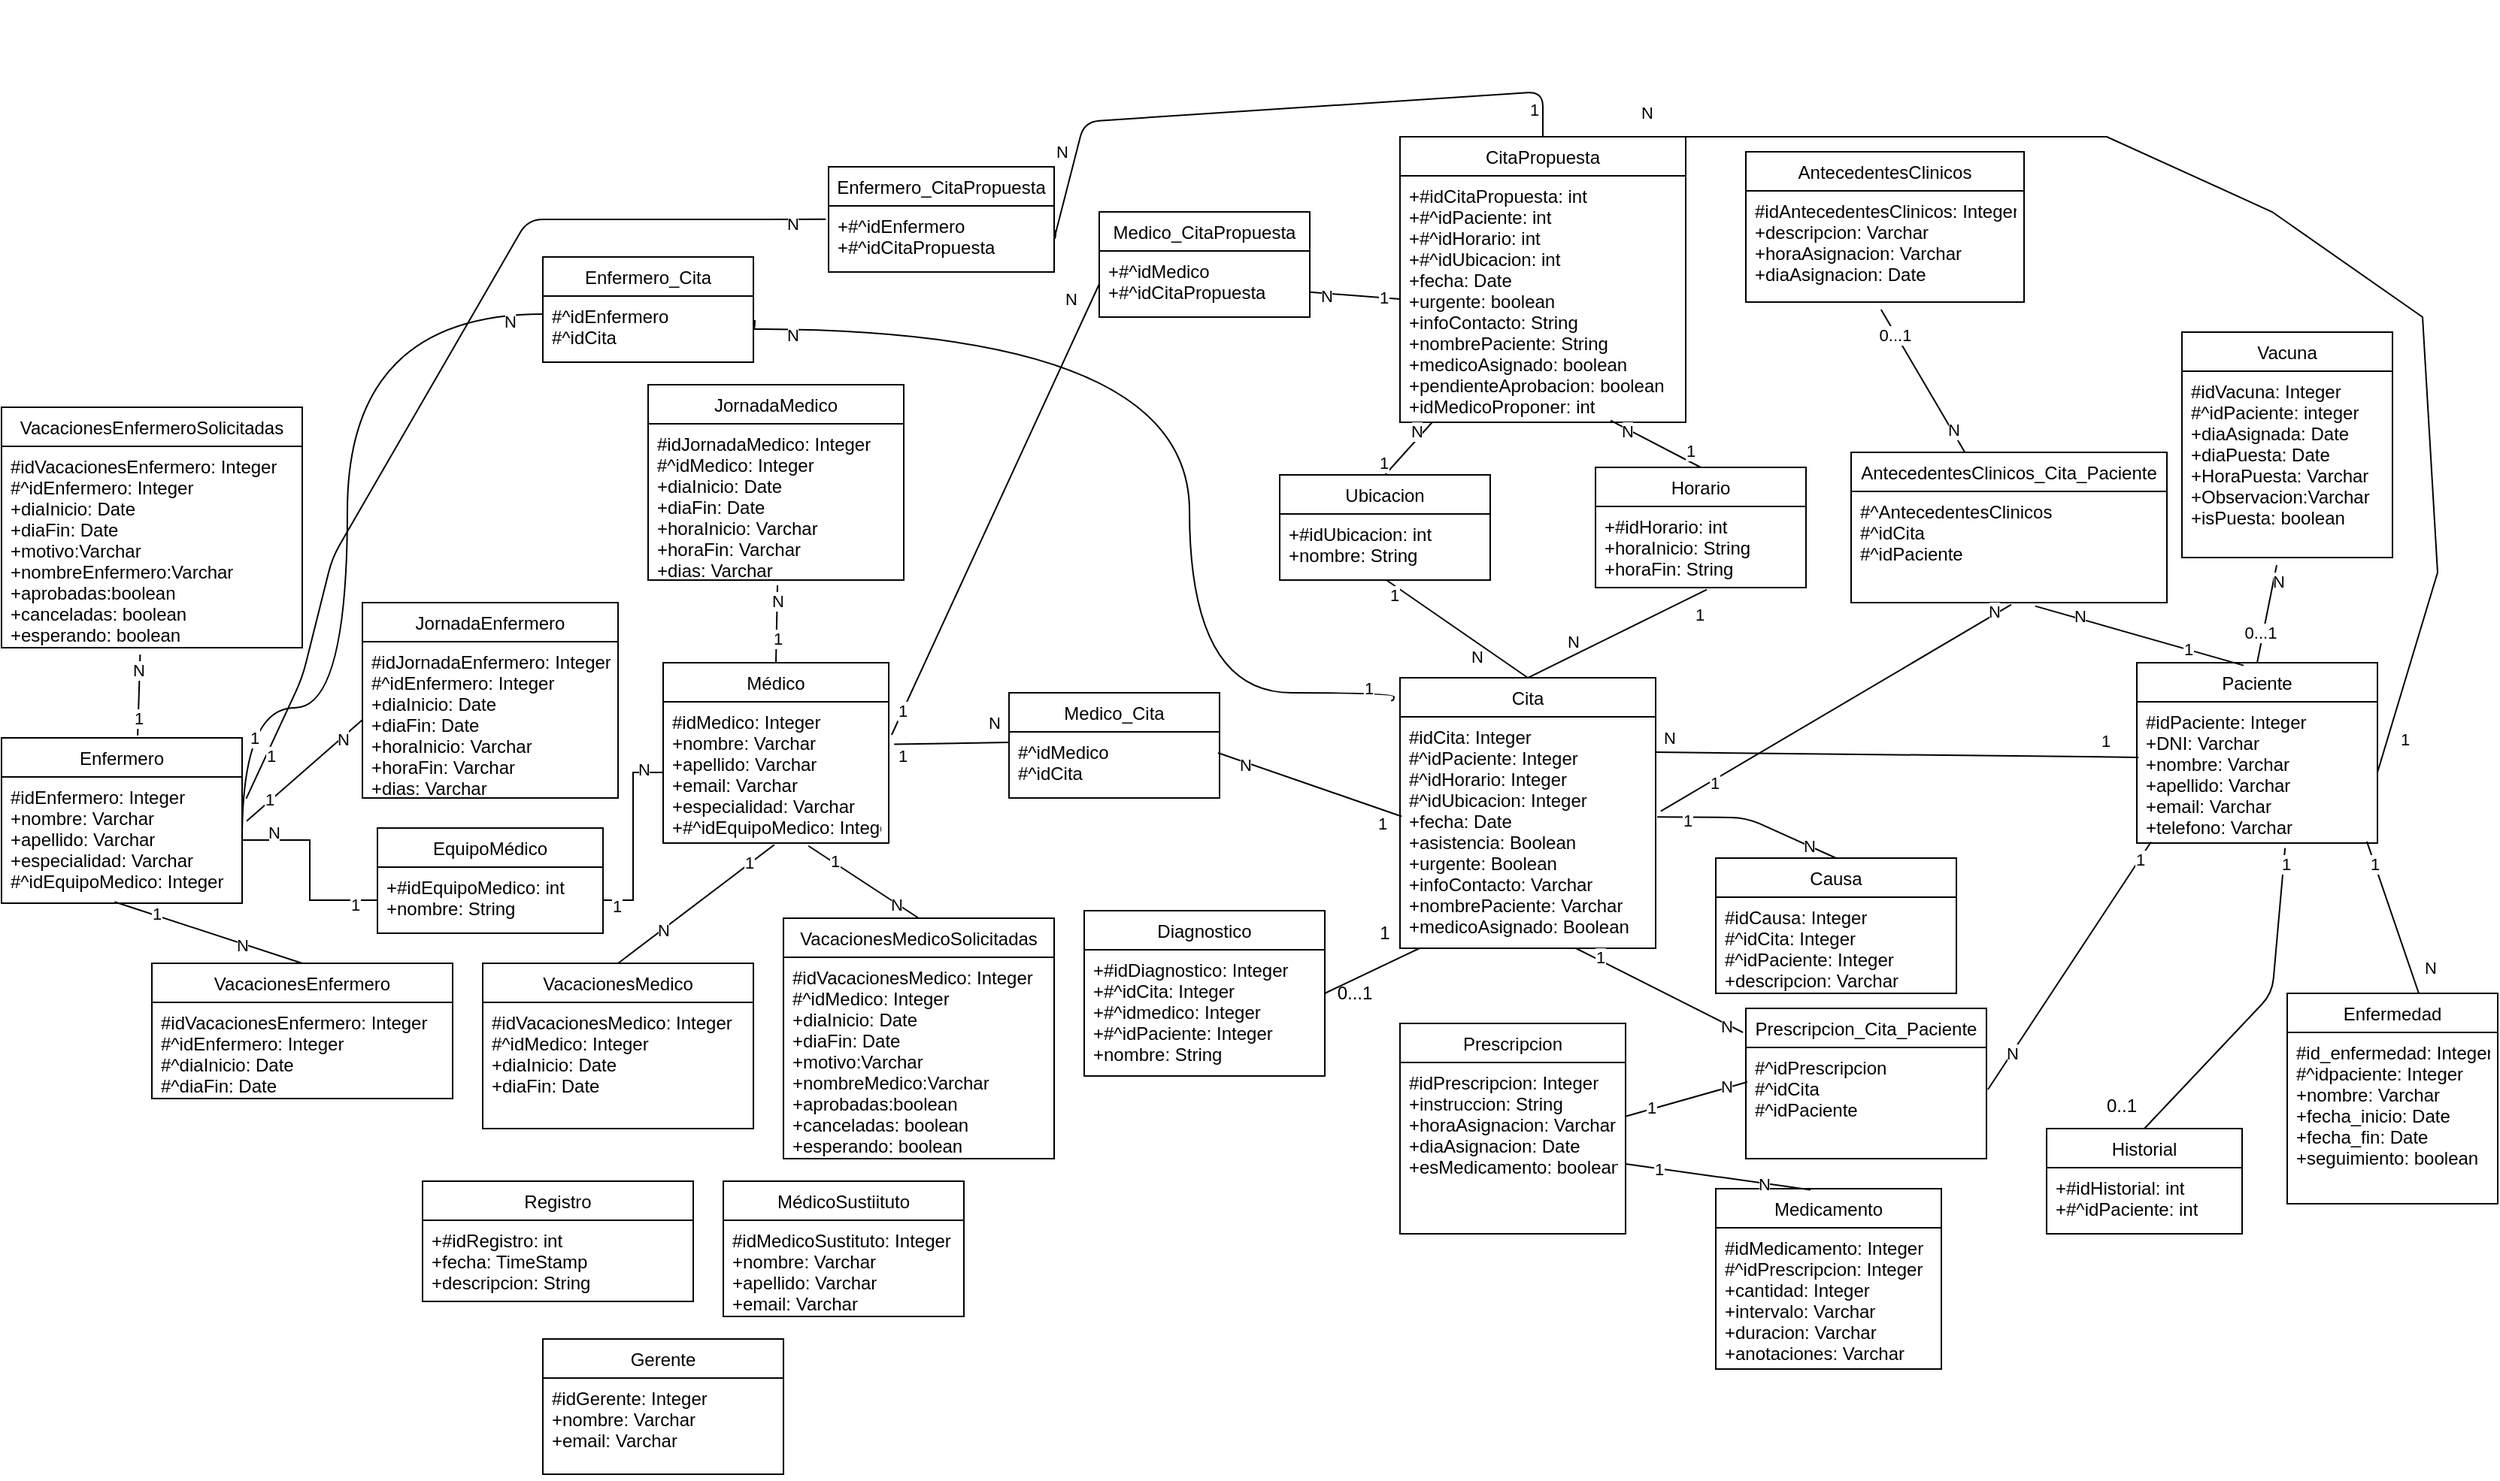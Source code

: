 <mxfile version="14.0.1" type="device"><diagram id="C5RBs43oDa-KdzZeNtuy" name="Page-1"><mxGraphModel dx="3282" dy="2415" grid="1" gridSize="10" guides="1" tooltips="1" connect="1" arrows="1" fold="1" page="1" pageScale="1" pageWidth="827" pageHeight="1169" math="0" shadow="0"><root><mxCell id="WIyWlLk6GJQsqaUBKTNV-0"/><mxCell id="WIyWlLk6GJQsqaUBKTNV-1" parent="WIyWlLk6GJQsqaUBKTNV-0"/><mxCell id="3wOsAH_iq0aw0lzvKRQ2-39" value="" style="endArrow=none;html=1;entryX=0.007;entryY=0.393;entryDx=0;entryDy=0;entryPerimeter=0;" parent="WIyWlLk6GJQsqaUBKTNV-1" target="3wOsAH_iq0aw0lzvKRQ2-5" edge="1"><mxGeometry width="50" height="50" relative="1" as="geometry"><mxPoint x="460" y="219.5" as="sourcePoint"/><mxPoint x="530" y="219.5" as="targetPoint"/></mxGeometry></mxCell><mxCell id="3wOsAH_iq0aw0lzvKRQ2-40" value="" style="endArrow=none;html=1;entryX=0.5;entryY=0;entryDx=0;entryDy=0;exitX=0.616;exitY=1.035;exitDx=0;exitDy=0;exitPerimeter=0;" parent="WIyWlLk6GJQsqaUBKTNV-1" source="3wOsAH_iq0aw0lzvKRQ2-5" target="3wOsAH_iq0aw0lzvKRQ2-25" edge="1"><mxGeometry width="50" height="50" relative="1" as="geometry"><mxPoint x="1030" y="210" as="sourcePoint"/><mxPoint x="750" y="100" as="targetPoint"/><Array as="points"><mxPoint x="870" y="380"/></Array></mxGeometry></mxCell><mxCell id="-MFbnzok_9yZJixw8-ue-10" value="1" style="edgeLabel;html=1;align=center;verticalAlign=middle;resizable=0;points=[];" vertex="1" connectable="0" parent="3wOsAH_iq0aw0lzvKRQ2-40"><mxGeometry x="-0.911" y="1" relative="1" as="geometry"><mxPoint as="offset"/></mxGeometry></mxCell><mxCell id="aL2Meq8TaFpPGnKe9jHd-9" value="" style="endArrow=none;html=1;exitX=0.5;exitY=0;exitDx=0;exitDy=0;entryX=0.47;entryY=0.99;entryDx=0;entryDy=0;entryPerimeter=0;" parent="WIyWlLk6GJQsqaUBKTNV-1" source="aL2Meq8TaFpPGnKe9jHd-6" target="3wOsAH_iq0aw0lzvKRQ2-45" edge="1"><mxGeometry width="50" height="50" relative="1" as="geometry"><mxPoint x="-690" y="350" as="sourcePoint"/><mxPoint x="-690" y="310" as="targetPoint"/></mxGeometry></mxCell><mxCell id="SNfoI0_PZydXVmOuj-C9-17" value="N" style="edgeLabel;html=1;align=center;verticalAlign=middle;resizable=0;points=[];" parent="aL2Meq8TaFpPGnKe9jHd-9" vertex="1" connectable="0"><mxGeometry x="-0.412" y="2" relative="1" as="geometry"><mxPoint x="-2.87" y="-2" as="offset"/></mxGeometry></mxCell><mxCell id="-MFbnzok_9yZJixw8-ue-16" value="1" style="edgeLabel;html=1;align=center;verticalAlign=middle;resizable=0;points=[];" vertex="1" connectable="0" parent="aL2Meq8TaFpPGnKe9jHd-9"><mxGeometry x="0.567" y="-1" relative="1" as="geometry"><mxPoint as="offset"/></mxGeometry></mxCell><mxCell id="aL2Meq8TaFpPGnKe9jHd-10" value="" style="endArrow=none;html=1;exitX=0.5;exitY=0;exitDx=0;exitDy=0;entryX=0.493;entryY=1.012;entryDx=0;entryDy=0;entryPerimeter=0;" parent="WIyWlLk6GJQsqaUBKTNV-1" source="aL2Meq8TaFpPGnKe9jHd-0" target="3wOsAH_iq0aw0lzvKRQ2-1" edge="1"><mxGeometry width="50" height="50" relative="1" as="geometry"><mxPoint x="-270.5" y="350" as="sourcePoint"/><mxPoint x="-270" y="320" as="targetPoint"/></mxGeometry></mxCell><mxCell id="SNfoI0_PZydXVmOuj-C9-18" value="N" style="edgeLabel;html=1;align=center;verticalAlign=middle;resizable=0;points=[];" parent="aL2Meq8TaFpPGnKe9jHd-10" vertex="1" connectable="0"><mxGeometry x="-0.429" relative="1" as="geometry"><mxPoint as="offset"/></mxGeometry></mxCell><mxCell id="-MFbnzok_9yZJixw8-ue-17" value="1" style="edgeLabel;html=1;align=center;verticalAlign=middle;resizable=0;points=[];" vertex="1" connectable="0" parent="aL2Meq8TaFpPGnKe9jHd-10"><mxGeometry x="0.687" y="1" relative="1" as="geometry"><mxPoint as="offset"/></mxGeometry></mxCell><mxCell id="aL2Meq8TaFpPGnKe9jHd-11" value="" style="endArrow=none;html=1;exitX=0.5;exitY=0;exitDx=0;exitDy=0;entryX=0.506;entryY=1.032;entryDx=0;entryDy=0;entryPerimeter=0;" parent="WIyWlLk6GJQsqaUBKTNV-1" source="3wOsAH_iq0aw0lzvKRQ2-0" target="3wOsAH_iq0aw0lzvKRQ2-17" edge="1"><mxGeometry width="50" height="50" relative="1" as="geometry"><mxPoint x="-270.5" y="190" as="sourcePoint"/><mxPoint x="-268" y="160" as="targetPoint"/></mxGeometry></mxCell><mxCell id="SNfoI0_PZydXVmOuj-C9-19" value="N" style="edgeLabel;html=1;align=center;verticalAlign=middle;resizable=0;points=[];" parent="aL2Meq8TaFpPGnKe9jHd-11" vertex="1" connectable="0"><mxGeometry x="0.58" relative="1" as="geometry"><mxPoint as="offset"/></mxGeometry></mxCell><mxCell id="-MFbnzok_9yZJixw8-ue-19" value="1" style="edgeLabel;html=1;align=center;verticalAlign=middle;resizable=0;points=[];" vertex="1" connectable="0" parent="aL2Meq8TaFpPGnKe9jHd-11"><mxGeometry x="-0.356" relative="1" as="geometry"><mxPoint as="offset"/></mxGeometry></mxCell><mxCell id="aL2Meq8TaFpPGnKe9jHd-16" value="" style="endArrow=none;html=1;exitX=1;exitY=0.5;exitDx=0;exitDy=0;entryX=0.076;entryY=1.004;entryDx=0;entryDy=0;entryPerimeter=0;" parent="WIyWlLk6GJQsqaUBKTNV-1" source="aL2Meq8TaFpPGnKe9jHd-12" target="3wOsAH_iq0aw0lzvKRQ2-9" edge="1"><mxGeometry width="50" height="50" relative="1" as="geometry"><mxPoint x="330" y="370" as="sourcePoint"/><mxPoint x="380" y="320" as="targetPoint"/><Array as="points"><mxPoint x="303" y="350"/></Array></mxGeometry></mxCell><mxCell id="WtfZvFmU4eDFz0hqFm3u-0" value="" style="endArrow=none;html=1;entryX=0;entryY=0.5;entryDx=0;entryDy=0;exitX=1.019;exitY=0.35;exitDx=0;exitDy=0;exitPerimeter=0;" parent="WIyWlLk6GJQsqaUBKTNV-1" source="3wOsAH_iq0aw0lzvKRQ2-45" target="aL2Meq8TaFpPGnKe9jHd-5" edge="1"><mxGeometry width="50" height="50" relative="1" as="geometry"><mxPoint x="-690" y="205" as="sourcePoint"/><mxPoint x="-688" y="120" as="targetPoint"/></mxGeometry></mxCell><mxCell id="SNfoI0_PZydXVmOuj-C9-15" value="N" style="edgeLabel;html=1;align=center;verticalAlign=middle;resizable=0;points=[];" parent="WtfZvFmU4eDFz0hqFm3u-0" vertex="1" connectable="0"><mxGeometry x="0.868" relative="1" as="geometry"><mxPoint x="-7.96" y="8.58" as="offset"/></mxGeometry></mxCell><mxCell id="-MFbnzok_9yZJixw8-ue-20" value="1" style="edgeLabel;html=1;align=center;verticalAlign=middle;resizable=0;points=[];" vertex="1" connectable="0" parent="WtfZvFmU4eDFz0hqFm3u-0"><mxGeometry x="-0.588" y="1" relative="1" as="geometry"><mxPoint as="offset"/></mxGeometry></mxCell><mxCell id="3wOsAH_iq0aw0lzvKRQ2-0" value="Médico" style="swimlane;fontStyle=0;childLayout=stackLayout;horizontal=1;startSize=26;fillColor=none;horizontalStack=0;resizeParent=1;resizeParentMax=0;resizeLast=0;collapsible=1;marginBottom=0;" parent="WIyWlLk6GJQsqaUBKTNV-1" vertex="1"><mxGeometry x="-200" y="160" width="150" height="120" as="geometry"/></mxCell><mxCell id="3wOsAH_iq0aw0lzvKRQ2-1" value="#idMedico: Integer&#10;+nombre: Varchar&#10;+apellido: Varchar&#10;+email: Varchar&#10;+especialidad: Varchar&#10;+#^idEquipoMedico: Integer&#10;" style="text;strokeColor=none;fillColor=none;align=left;verticalAlign=top;spacingLeft=4;spacingRight=4;overflow=hidden;rotatable=0;points=[[0,0.5],[1,0.5]];portConstraint=eastwest;" parent="3wOsAH_iq0aw0lzvKRQ2-0" vertex="1"><mxGeometry y="26" width="150" height="94" as="geometry"/></mxCell><mxCell id="3wOsAH_iq0aw0lzvKRQ2-16" value="JornadaMedico" style="swimlane;fontStyle=0;childLayout=stackLayout;horizontal=1;startSize=26;fillColor=none;horizontalStack=0;resizeParent=1;resizeParentMax=0;resizeLast=0;collapsible=1;marginBottom=0;" parent="WIyWlLk6GJQsqaUBKTNV-1" vertex="1"><mxGeometry x="-210" y="-25" width="170" height="130" as="geometry"/></mxCell><mxCell id="3wOsAH_iq0aw0lzvKRQ2-17" value="#idJornadaMedico: Integer&#10;#^idMedico: Integer&#10;+diaInicio: Date&#10;+diaFin: Date&#10;+horaInicio: Varchar&#10;+horaFin: Varchar&#10;+dias: Varchar" style="text;strokeColor=none;fillColor=none;align=left;verticalAlign=top;spacingLeft=4;spacingRight=4;overflow=hidden;rotatable=0;points=[[0,0.5],[1,0.5]];portConstraint=eastwest;" parent="3wOsAH_iq0aw0lzvKRQ2-16" vertex="1"><mxGeometry y="26" width="170" height="104" as="geometry"/></mxCell><mxCell id="aL2Meq8TaFpPGnKe9jHd-0" value="VacacionesMedico" style="swimlane;fontStyle=0;childLayout=stackLayout;horizontal=1;startSize=26;fillColor=none;horizontalStack=0;resizeParent=1;resizeParentMax=0;resizeLast=0;collapsible=1;marginBottom=0;" parent="WIyWlLk6GJQsqaUBKTNV-1" vertex="1"><mxGeometry x="-320" y="360" width="180" height="110" as="geometry"/></mxCell><mxCell id="aL2Meq8TaFpPGnKe9jHd-1" value="#idVacacionesMedico: Integer&#10;#^idMedico: Integer&#10;+diaInicio: Date&#10;+diaFin: Date" style="text;strokeColor=none;fillColor=none;align=left;verticalAlign=top;spacingLeft=4;spacingRight=4;overflow=hidden;rotatable=0;points=[[0,0.5],[1,0.5]];portConstraint=eastwest;" parent="aL2Meq8TaFpPGnKe9jHd-0" vertex="1"><mxGeometry y="26" width="180" height="84" as="geometry"/></mxCell><mxCell id="3wOsAH_iq0aw0lzvKRQ2-44" value="Enfermero" style="swimlane;fontStyle=0;childLayout=stackLayout;horizontal=1;startSize=26;fillColor=none;horizontalStack=0;resizeParent=1;resizeParentMax=0;resizeLast=0;collapsible=1;marginBottom=0;" parent="WIyWlLk6GJQsqaUBKTNV-1" vertex="1"><mxGeometry x="-640" y="210" width="160" height="110" as="geometry"/></mxCell><mxCell id="3wOsAH_iq0aw0lzvKRQ2-45" value="#idEnfermero: Integer&#10;+nombre: Varchar&#10;+apellido: Varchar&#10;+especialidad: Varchar&#10;#^idEquipoMedico: Integer" style="text;strokeColor=none;fillColor=none;align=left;verticalAlign=top;spacingLeft=4;spacingRight=4;overflow=hidden;rotatable=0;points=[[0,0.5],[1,0.5]];portConstraint=eastwest;" parent="3wOsAH_iq0aw0lzvKRQ2-44" vertex="1"><mxGeometry y="26" width="160" height="84" as="geometry"/></mxCell><mxCell id="aL2Meq8TaFpPGnKe9jHd-4" value="JornadaEnfermero" style="swimlane;fontStyle=0;childLayout=stackLayout;horizontal=1;startSize=26;fillColor=none;horizontalStack=0;resizeParent=1;resizeParentMax=0;resizeLast=0;collapsible=1;marginBottom=0;" parent="WIyWlLk6GJQsqaUBKTNV-1" vertex="1"><mxGeometry x="-400" y="120" width="170" height="130" as="geometry"/></mxCell><mxCell id="aL2Meq8TaFpPGnKe9jHd-5" value="#idJornadaEnfermero: Integer&#10;#^idEnfermero: Integer&#10;+diaInicio: Date&#10;+diaFin: Date&#10;+horaInicio: Varchar&#10;+horaFin: Varchar&#10;+dias: Varchar" style="text;strokeColor=none;fillColor=none;align=left;verticalAlign=top;spacingLeft=4;spacingRight=4;overflow=hidden;rotatable=0;points=[[0,0.5],[1,0.5]];portConstraint=eastwest;" parent="aL2Meq8TaFpPGnKe9jHd-4" vertex="1"><mxGeometry y="26" width="170" height="104" as="geometry"/></mxCell><mxCell id="aL2Meq8TaFpPGnKe9jHd-6" value="VacacionesEnfermero" style="swimlane;fontStyle=0;childLayout=stackLayout;horizontal=1;startSize=26;fillColor=none;horizontalStack=0;resizeParent=1;resizeParentMax=0;resizeLast=0;collapsible=1;marginBottom=0;" parent="WIyWlLk6GJQsqaUBKTNV-1" vertex="1"><mxGeometry x="-540" y="360" width="200" height="90" as="geometry"/></mxCell><mxCell id="aL2Meq8TaFpPGnKe9jHd-7" value="#idVacacionesEnfermero: Integer&#10;#^idEnfermero: Integer&#10;#^diaInicio: Date&#10;#^diaFin: Date" style="text;strokeColor=none;fillColor=none;align=left;verticalAlign=top;spacingLeft=4;spacingRight=4;overflow=hidden;rotatable=0;points=[[0,0.5],[1,0.5]];portConstraint=eastwest;" parent="aL2Meq8TaFpPGnKe9jHd-6" vertex="1"><mxGeometry y="26" width="200" height="64" as="geometry"/></mxCell><mxCell id="brtLgZSoVgOQlLyy4Tk0-4" value="" style="endArrow=none;html=1;entryX=0;entryY=0.159;entryDx=0;entryDy=0;entryPerimeter=0;exitX=1.024;exitY=0.301;exitDx=0;exitDy=0;exitPerimeter=0;" parent="WIyWlLk6GJQsqaUBKTNV-1" source="3wOsAH_iq0aw0lzvKRQ2-1" target="brtLgZSoVgOQlLyy4Tk0-1" edge="1"><mxGeometry width="50" height="50" relative="1" as="geometry"><mxPoint x="-195" y="244.5" as="sourcePoint"/><mxPoint x="-115" y="244.5" as="targetPoint"/></mxGeometry></mxCell><mxCell id="SNfoI0_PZydXVmOuj-C9-25" value="N" style="edgeLabel;html=1;align=center;verticalAlign=middle;resizable=0;points=[];" parent="brtLgZSoVgOQlLyy4Tk0-4" vertex="1" connectable="0"><mxGeometry x="0.765" y="-2" relative="1" as="geometry"><mxPoint x="49.38" y="-297.16" as="offset"/></mxGeometry></mxCell><mxCell id="brtLgZSoVgOQlLyy4Tk0-5" value="" style="endArrow=none;html=1;entryX=0.006;entryY=0.43;entryDx=0;entryDy=0;entryPerimeter=0;exitX=0.993;exitY=0.318;exitDx=0;exitDy=0;exitPerimeter=0;" parent="WIyWlLk6GJQsqaUBKTNV-1" source="brtLgZSoVgOQlLyy4Tk0-1" target="3wOsAH_iq0aw0lzvKRQ2-9" edge="1"><mxGeometry width="50" height="50" relative="1" as="geometry"><mxPoint x="110" y="244.5" as="sourcePoint"/><mxPoint x="190" y="244.5" as="targetPoint"/></mxGeometry></mxCell><mxCell id="SNfoI0_PZydXVmOuj-C9-26" value="N" style="edgeLabel;html=1;align=center;verticalAlign=middle;resizable=0;points=[];" parent="brtLgZSoVgOQlLyy4Tk0-5" vertex="1" connectable="0"><mxGeometry x="-0.706" y="-2" relative="1" as="geometry"><mxPoint as="offset"/></mxGeometry></mxCell><mxCell id="brtLgZSoVgOQlLyy4Tk0-15" value="" style="endArrow=none;html=1;entryX=0.5;entryY=0;entryDx=0;entryDy=0;exitX=0.529;exitY=1.025;exitDx=0;exitDy=0;exitPerimeter=0;" parent="WIyWlLk6GJQsqaUBKTNV-1" source="brtLgZSoVgOQlLyy4Tk0-12" target="3wOsAH_iq0aw0lzvKRQ2-8" edge="1"><mxGeometry width="50" height="50" relative="1" as="geometry"><mxPoint x="379.41" y="80" as="sourcePoint"/><mxPoint x="379.41" y="130" as="targetPoint"/></mxGeometry></mxCell><mxCell id="zmQ8ylne4ismj-RZdTGN-18" style="edgeStyle=none;rounded=0;orthogonalLoop=1;jettySize=auto;html=1;exitX=0.5;exitY=0;exitDx=0;exitDy=0;endArrow=none;endFill=0;" parent="WIyWlLk6GJQsqaUBKTNV-1" source="brtLgZSoVgOQlLyy4Tk0-16" target="zmQ8ylne4ismj-RZdTGN-1" edge="1"><mxGeometry relative="1" as="geometry"/></mxCell><mxCell id="brtLgZSoVgOQlLyy4Tk0-16" value="Ubicacion" style="swimlane;fontStyle=0;childLayout=stackLayout;horizontal=1;startSize=26;fillColor=none;horizontalStack=0;resizeParent=1;resizeParentMax=0;resizeLast=0;collapsible=1;marginBottom=0;" parent="WIyWlLk6GJQsqaUBKTNV-1" vertex="1"><mxGeometry x="210" y="35" width="140" height="70" as="geometry"/></mxCell><mxCell id="brtLgZSoVgOQlLyy4Tk0-17" value="+#idUbicacion: int&#10;+nombre: String" style="text;strokeColor=none;fillColor=none;align=left;verticalAlign=top;spacingLeft=4;spacingRight=4;overflow=hidden;rotatable=0;points=[[0,0.5],[1,0.5]];portConstraint=eastwest;" parent="brtLgZSoVgOQlLyy4Tk0-16" vertex="1"><mxGeometry y="26" width="140" height="44" as="geometry"/></mxCell><mxCell id="brtLgZSoVgOQlLyy4Tk0-20" value="" style="endArrow=none;html=1;exitX=0.5;exitY=0;exitDx=0;exitDy=0;entryX=0.507;entryY=1;entryDx=0;entryDy=0;entryPerimeter=0;" parent="WIyWlLk6GJQsqaUBKTNV-1" source="3wOsAH_iq0aw0lzvKRQ2-8" target="brtLgZSoVgOQlLyy4Tk0-17" edge="1"><mxGeometry width="50" height="50" relative="1" as="geometry"><mxPoint x="320" y="130" as="sourcePoint"/><mxPoint x="320" y="50" as="targetPoint"/></mxGeometry></mxCell><mxCell id="3wOsAH_iq0aw0lzvKRQ2-8" value="Cita" style="swimlane;fontStyle=0;childLayout=stackLayout;horizontal=1;startSize=26;fillColor=none;horizontalStack=0;resizeParent=1;resizeParentMax=0;resizeLast=0;collapsible=1;marginBottom=0;" parent="WIyWlLk6GJQsqaUBKTNV-1" vertex="1"><mxGeometry x="290" y="170" width="170" height="180" as="geometry"/></mxCell><mxCell id="3wOsAH_iq0aw0lzvKRQ2-9" value="#idCita: Integer&#10;#^idPaciente: Integer&#10;#^idHorario: Integer&#10;#^idUbicacion: Integer&#10;+fecha: Date&#10;+asistencia: Boolean&#10;+urgente: Boolean&#10;+infoContacto: Varchar&#10;+nombrePaciente: Varchar&#10;+medicoAsignado: Boolean" style="text;strokeColor=none;fillColor=none;align=left;verticalAlign=top;spacingLeft=4;spacingRight=4;overflow=hidden;rotatable=0;points=[[0,0.5],[1,0.5]];portConstraint=eastwest;" parent="3wOsAH_iq0aw0lzvKRQ2-8" vertex="1"><mxGeometry y="26" width="170" height="154" as="geometry"/></mxCell><mxCell id="3wOsAH_iq0aw0lzvKRQ2-21" value="Prescripcion" style="swimlane;fontStyle=0;childLayout=stackLayout;horizontal=1;startSize=26;fillColor=none;horizontalStack=0;resizeParent=1;resizeParentMax=0;resizeLast=0;collapsible=1;marginBottom=0;" parent="WIyWlLk6GJQsqaUBKTNV-1" vertex="1"><mxGeometry x="290" y="400" width="150" height="140" as="geometry"/></mxCell><mxCell id="3wOsAH_iq0aw0lzvKRQ2-22" value="#idPrescripcion: Integer&#10;+instruccion: String&#10;+horaAsignacion: Varchar&#10;+diaAsignacion: Date&#10;+esMedicamento: boolean&#10;" style="text;strokeColor=none;fillColor=none;align=left;verticalAlign=top;spacingLeft=4;spacingRight=4;overflow=hidden;rotatable=0;points=[[0,0.5],[1,0.5]];portConstraint=eastwest;" parent="3wOsAH_iq0aw0lzvKRQ2-21" vertex="1"><mxGeometry y="26" width="150" height="114" as="geometry"/></mxCell><mxCell id="3wOsAH_iq0aw0lzvKRQ2-4" value="Paciente" style="swimlane;fontStyle=0;childLayout=stackLayout;horizontal=1;startSize=26;fillColor=none;horizontalStack=0;resizeParent=1;resizeParentMax=0;resizeLast=0;collapsible=1;marginBottom=0;" parent="WIyWlLk6GJQsqaUBKTNV-1" vertex="1"><mxGeometry x="780" y="160" width="160" height="120" as="geometry"/></mxCell><mxCell id="3wOsAH_iq0aw0lzvKRQ2-5" value="#idPaciente: Integer&#10;+DNI: Varchar&#10;+nombre: Varchar&#10;+apellido: Varchar&#10;+email: Varchar&#10;+telefono: Varchar" style="text;strokeColor=none;fillColor=none;align=left;verticalAlign=top;spacingLeft=4;spacingRight=4;overflow=hidden;rotatable=0;points=[[0,0.5],[1,0.5]];portConstraint=eastwest;" parent="3wOsAH_iq0aw0lzvKRQ2-4" vertex="1"><mxGeometry y="26" width="160" height="94" as="geometry"/></mxCell><mxCell id="brtLgZSoVgOQlLyy4Tk0-0" value="Medico_Cita" style="swimlane;fontStyle=0;childLayout=stackLayout;horizontal=1;startSize=26;fillColor=none;horizontalStack=0;resizeParent=1;resizeParentMax=0;resizeLast=0;collapsible=1;marginBottom=0;" parent="WIyWlLk6GJQsqaUBKTNV-1" vertex="1"><mxGeometry x="30" y="180" width="140" height="70" as="geometry"/></mxCell><mxCell id="brtLgZSoVgOQlLyy4Tk0-1" value="#^idMedico&#10;#^idCita" style="text;strokeColor=none;fillColor=none;align=left;verticalAlign=top;spacingLeft=4;spacingRight=4;overflow=hidden;rotatable=0;points=[[0,0.5],[1,0.5]];portConstraint=eastwest;" parent="brtLgZSoVgOQlLyy4Tk0-0" vertex="1"><mxGeometry y="26" width="140" height="44" as="geometry"/></mxCell><mxCell id="aL2Meq8TaFpPGnKe9jHd-12" value="Diagnostico" style="swimlane;fontStyle=0;childLayout=stackLayout;horizontal=1;startSize=26;fillColor=none;horizontalStack=0;resizeParent=1;resizeParentMax=0;resizeLast=0;collapsible=1;marginBottom=0;" parent="WIyWlLk6GJQsqaUBKTNV-1" vertex="1"><mxGeometry x="80" y="325" width="160" height="110" as="geometry"/></mxCell><mxCell id="aL2Meq8TaFpPGnKe9jHd-13" value="+#idDiagnostico: Integer&#10;+#^idCita: Integer&#10;+#^idmedico: Integer&#10;+#^idPaciente: Integer&#10;+nombre: String" style="text;strokeColor=none;fillColor=none;align=left;verticalAlign=top;spacingLeft=4;spacingRight=4;overflow=hidden;rotatable=0;points=[[0,0.5],[1,0.5]];portConstraint=eastwest;" parent="aL2Meq8TaFpPGnKe9jHd-12" vertex="1"><mxGeometry y="26" width="160" height="84" as="geometry"/></mxCell><mxCell id="3wOsAH_iq0aw0lzvKRQ2-29" value="Medicamento" style="swimlane;fontStyle=0;childLayout=stackLayout;horizontal=1;startSize=26;fillColor=none;horizontalStack=0;resizeParent=1;resizeParentMax=0;resizeLast=0;collapsible=1;marginBottom=0;" parent="WIyWlLk6GJQsqaUBKTNV-1" vertex="1"><mxGeometry x="500" y="510" width="150" height="120" as="geometry"/></mxCell><mxCell id="3wOsAH_iq0aw0lzvKRQ2-30" value="#idMedicamento: Integer&#10;#^idPrescripcion: Integer&#10;+cantidad: Integer&#10;+intervalo: Varchar&#10;+duracion: Varchar&#10;+anotaciones: Varchar&#10;" style="text;strokeColor=none;fillColor=none;align=left;verticalAlign=top;spacingLeft=4;spacingRight=4;overflow=hidden;rotatable=0;points=[[0,0.5],[1,0.5]];portConstraint=eastwest;" parent="3wOsAH_iq0aw0lzvKRQ2-29" vertex="1"><mxGeometry y="26" width="150" height="94" as="geometry"/></mxCell><mxCell id="3wOsAH_iq0aw0lzvKRQ2-25" value="Historial" style="swimlane;fontStyle=0;childLayout=stackLayout;horizontal=1;startSize=26;fillColor=none;horizontalStack=0;resizeParent=1;resizeParentMax=0;resizeLast=0;collapsible=1;marginBottom=0;" parent="WIyWlLk6GJQsqaUBKTNV-1" vertex="1"><mxGeometry x="720" y="470" width="130" height="70" as="geometry"/></mxCell><mxCell id="3wOsAH_iq0aw0lzvKRQ2-26" value="+#idHistorial: int&#10;+#^idPaciente: int&#10;" style="text;strokeColor=none;fillColor=none;align=left;verticalAlign=top;spacingLeft=4;spacingRight=4;overflow=hidden;rotatable=0;points=[[0,0.5],[1,0.5]];portConstraint=eastwest;" parent="3wOsAH_iq0aw0lzvKRQ2-25" vertex="1"><mxGeometry y="26" width="130" height="44" as="geometry"/></mxCell><mxCell id="0YiSJWPbRTJiQ_5nI4mh-8" value="" style="endArrow=none;html=1;strokeColor=#000000;entryX=0.006;entryY=0.311;entryDx=0;entryDy=0;entryPerimeter=0;" parent="WIyWlLk6GJQsqaUBKTNV-1" source="3wOsAH_iq0aw0lzvKRQ2-22" target="0YiSJWPbRTJiQ_5nI4mh-2" edge="1"><mxGeometry width="50" height="50" relative="1" as="geometry"><mxPoint x="460" y="490" as="sourcePoint"/><mxPoint x="510" y="440" as="targetPoint"/></mxGeometry></mxCell><mxCell id="SNfoI0_PZydXVmOuj-C9-5" value="N" style="edgeLabel;html=1;align=center;verticalAlign=middle;resizable=0;points=[];" parent="0YiSJWPbRTJiQ_5nI4mh-8" vertex="1" connectable="0"><mxGeometry x="0.667" y="1" relative="1" as="geometry"><mxPoint as="offset"/></mxGeometry></mxCell><mxCell id="-MFbnzok_9yZJixw8-ue-22" value="1" style="edgeLabel;html=1;align=center;verticalAlign=middle;resizable=0;points=[];" vertex="1" connectable="0" parent="0YiSJWPbRTJiQ_5nI4mh-8"><mxGeometry x="-0.578" y="1" relative="1" as="geometry"><mxPoint as="offset"/></mxGeometry></mxCell><mxCell id="0YiSJWPbRTJiQ_5nI4mh-9" value="" style="endArrow=none;html=1;strokeColor=#000000;entryX=0.059;entryY=0.992;entryDx=0;entryDy=0;entryPerimeter=0;exitX=1.006;exitY=0.378;exitDx=0;exitDy=0;exitPerimeter=0;" parent="WIyWlLk6GJQsqaUBKTNV-1" source="0YiSJWPbRTJiQ_5nI4mh-2" target="3wOsAH_iq0aw0lzvKRQ2-5" edge="1"><mxGeometry width="50" height="50" relative="1" as="geometry"><mxPoint x="990" y="570" as="sourcePoint"/><mxPoint x="1020" y="480" as="targetPoint"/><Array as="points"/></mxGeometry></mxCell><mxCell id="SNfoI0_PZydXVmOuj-C9-6" value="N" style="edgeLabel;html=1;align=center;verticalAlign=middle;resizable=0;points=[];" parent="0YiSJWPbRTJiQ_5nI4mh-9" vertex="1" connectable="0"><mxGeometry x="-0.706" relative="1" as="geometry"><mxPoint as="offset"/></mxGeometry></mxCell><mxCell id="-MFbnzok_9yZJixw8-ue-23" value="1" style="edgeLabel;html=1;align=center;verticalAlign=middle;resizable=0;points=[];" vertex="1" connectable="0" parent="0YiSJWPbRTJiQ_5nI4mh-9"><mxGeometry x="0.855" relative="1" as="geometry"><mxPoint as="offset"/></mxGeometry></mxCell><mxCell id="3wOsAH_iq0aw0lzvKRQ2-53" value="Causa" style="swimlane;fontStyle=0;childLayout=stackLayout;horizontal=1;startSize=26;fillColor=none;horizontalStack=0;resizeParent=1;resizeParentMax=0;resizeLast=0;collapsible=1;marginBottom=0;" parent="WIyWlLk6GJQsqaUBKTNV-1" vertex="1"><mxGeometry x="500" y="290" width="160" height="90" as="geometry"/></mxCell><mxCell id="3wOsAH_iq0aw0lzvKRQ2-54" value="#idCausa: Integer&#10;#^idCita: Integer&#10;#^idPaciente: Integer&#10;+descripcion: Varchar" style="text;strokeColor=none;fillColor=none;align=left;verticalAlign=top;spacingLeft=4;spacingRight=4;overflow=hidden;rotatable=0;points=[[0,0.5],[1,0.5]];portConstraint=eastwest;" parent="3wOsAH_iq0aw0lzvKRQ2-53" vertex="1"><mxGeometry y="26" width="160" height="64" as="geometry"/></mxCell><mxCell id="0YiSJWPbRTJiQ_5nI4mh-10" value="" style="endArrow=none;html=1;strokeColor=#000000;entryX=0.688;entryY=1;entryDx=0;entryDy=0;entryPerimeter=0;exitX=-0.012;exitY=0.16;exitDx=0;exitDy=0;exitPerimeter=0;" parent="WIyWlLk6GJQsqaUBKTNV-1" source="0YiSJWPbRTJiQ_5nI4mh-1" target="3wOsAH_iq0aw0lzvKRQ2-9" edge="1"><mxGeometry width="50" height="50" relative="1" as="geometry"><mxPoint x="407" y="450" as="sourcePoint"/><mxPoint x="510" y="440" as="targetPoint"/></mxGeometry></mxCell><mxCell id="SNfoI0_PZydXVmOuj-C9-4" value="N" style="edgeLabel;html=1;align=center;verticalAlign=middle;resizable=0;points=[];" parent="0YiSJWPbRTJiQ_5nI4mh-10" vertex="1" connectable="0"><mxGeometry x="-0.8" y="1" relative="1" as="geometry"><mxPoint as="offset"/></mxGeometry></mxCell><mxCell id="-MFbnzok_9yZJixw8-ue-5" value="1" style="edgeLabel;html=1;align=center;verticalAlign=middle;resizable=0;points=[];" vertex="1" connectable="0" parent="0YiSJWPbRTJiQ_5nI4mh-10"><mxGeometry x="0.739" y="-2" relative="1" as="geometry"><mxPoint as="offset"/></mxGeometry></mxCell><mxCell id="0YiSJWPbRTJiQ_5nI4mh-12" value="" style="endArrow=none;html=1;strokeColor=#000000;entryX=1.006;entryY=0.433;entryDx=0;entryDy=0;exitX=0.5;exitY=0;exitDx=0;exitDy=0;entryPerimeter=0;" parent="WIyWlLk6GJQsqaUBKTNV-1" source="3wOsAH_iq0aw0lzvKRQ2-53" target="3wOsAH_iq0aw0lzvKRQ2-9" edge="1"><mxGeometry width="50" height="50" relative="1" as="geometry"><mxPoint x="460" y="390" as="sourcePoint"/><mxPoint x="510" y="340" as="targetPoint"/><Array as="points"><mxPoint x="520" y="263"/></Array></mxGeometry></mxCell><mxCell id="-MFbnzok_9yZJixw8-ue-13" value="N" style="edgeLabel;html=1;align=center;verticalAlign=middle;resizable=0;points=[];" vertex="1" connectable="0" parent="0YiSJWPbRTJiQ_5nI4mh-12"><mxGeometry x="-0.68" relative="1" as="geometry"><mxPoint as="offset"/></mxGeometry></mxCell><mxCell id="-MFbnzok_9yZJixw8-ue-14" value="1" style="edgeLabel;html=1;align=center;verticalAlign=middle;resizable=0;points=[];" vertex="1" connectable="0" parent="0YiSJWPbRTJiQ_5nI4mh-12"><mxGeometry x="0.694" y="2" relative="1" as="geometry"><mxPoint as="offset"/></mxGeometry></mxCell><mxCell id="zmQ8ylne4ismj-RZdTGN-19" style="edgeStyle=none;rounded=0;orthogonalLoop=1;jettySize=auto;html=1;exitX=0.5;exitY=0;exitDx=0;exitDy=0;entryX=0.737;entryY=0.993;entryDx=0;entryDy=0;entryPerimeter=0;endArrow=none;endFill=0;" parent="WIyWlLk6GJQsqaUBKTNV-1" source="brtLgZSoVgOQlLyy4Tk0-11" target="zmQ8ylne4ismj-RZdTGN-1" edge="1"><mxGeometry relative="1" as="geometry"/></mxCell><mxCell id="brtLgZSoVgOQlLyy4Tk0-11" value="Horario" style="swimlane;fontStyle=0;childLayout=stackLayout;horizontal=1;startSize=26;fillColor=none;horizontalStack=0;resizeParent=1;resizeParentMax=0;resizeLast=0;collapsible=1;marginBottom=0;" parent="WIyWlLk6GJQsqaUBKTNV-1" vertex="1"><mxGeometry x="420" y="30" width="140" height="80" as="geometry"/></mxCell><mxCell id="brtLgZSoVgOQlLyy4Tk0-12" value="+#idHorario: int&#10;+horaInicio: String&#10;+horaFin: String" style="text;strokeColor=none;fillColor=none;align=left;verticalAlign=top;spacingLeft=4;spacingRight=4;overflow=hidden;rotatable=0;points=[[0,0.5],[1,0.5]];portConstraint=eastwest;" parent="brtLgZSoVgOQlLyy4Tk0-11" vertex="1"><mxGeometry y="26" width="140" height="54" as="geometry"/></mxCell><mxCell id="0YiSJWPbRTJiQ_5nI4mh-1" value="Prescripcion_Cita_Paciente" style="swimlane;fontStyle=0;childLayout=stackLayout;horizontal=1;startSize=26;fillColor=none;horizontalStack=0;resizeParent=1;resizeParentMax=0;resizeLast=0;collapsible=1;marginBottom=0;" parent="WIyWlLk6GJQsqaUBKTNV-1" vertex="1"><mxGeometry x="520" y="390" width="160" height="100" as="geometry"/></mxCell><mxCell id="0YiSJWPbRTJiQ_5nI4mh-2" value="#^idPrescripcion&#10;#^idCita&#10;#^idPaciente" style="text;strokeColor=none;fillColor=none;align=left;verticalAlign=top;spacingLeft=4;spacingRight=4;overflow=hidden;rotatable=0;points=[[0,0.5],[1,0.5]];portConstraint=eastwest;" parent="0YiSJWPbRTJiQ_5nI4mh-1" vertex="1"><mxGeometry y="26" width="160" height="74" as="geometry"/></mxCell><mxCell id="nx2LOFp2S63YU2CEtD_n-2" value="" style="endArrow=none;html=1;exitX=0.42;exitY=0.006;exitDx=0;exitDy=0;exitPerimeter=0;" parent="WIyWlLk6GJQsqaUBKTNV-1" source="3wOsAH_iq0aw0lzvKRQ2-29" target="3wOsAH_iq0aw0lzvKRQ2-22" edge="1"><mxGeometry width="50" height="50" relative="1" as="geometry"><mxPoint x="360" y="580" as="sourcePoint"/><mxPoint x="410" y="530" as="targetPoint"/></mxGeometry></mxCell><mxCell id="SNfoI0_PZydXVmOuj-C9-2" value="N" style="edgeLabel;html=1;align=center;verticalAlign=middle;resizable=0;points=[];" parent="nx2LOFp2S63YU2CEtD_n-2" vertex="1" connectable="0"><mxGeometry x="-0.487" relative="1" as="geometry"><mxPoint as="offset"/></mxGeometry></mxCell><mxCell id="-MFbnzok_9yZJixw8-ue-0" value="1" style="edgeLabel;html=1;align=center;verticalAlign=middle;resizable=0;points=[];" vertex="1" connectable="0" parent="nx2LOFp2S63YU2CEtD_n-2"><mxGeometry x="0.654" relative="1" as="geometry"><mxPoint as="offset"/></mxGeometry></mxCell><mxCell id="YFAmt-DMBgLiFFvpZ2U6-0" value="VacacionesMedicoSolicitadas" style="swimlane;fontStyle=0;childLayout=stackLayout;horizontal=1;startSize=26;fillColor=none;horizontalStack=0;resizeParent=1;resizeParentMax=0;resizeLast=0;collapsible=1;marginBottom=0;" parent="WIyWlLk6GJQsqaUBKTNV-1" vertex="1"><mxGeometry x="-120" y="330" width="180" height="160" as="geometry"/></mxCell><mxCell id="YFAmt-DMBgLiFFvpZ2U6-1" value="#idVacacionesMedico: Integer&#10;#^idMedico: Integer&#10;+diaInicio: Date&#10;+diaFin: Date&#10;+motivo:Varchar&#10;+nombreMedico:Varchar&#10;+aprobadas:boolean&#10;+canceladas: boolean&#10;+esperando: boolean" style="text;strokeColor=none;fillColor=none;align=left;verticalAlign=top;spacingLeft=4;spacingRight=4;overflow=hidden;rotatable=0;points=[[0,0.5],[1,0.5]];portConstraint=eastwest;" parent="YFAmt-DMBgLiFFvpZ2U6-0" vertex="1"><mxGeometry y="26" width="180" height="134" as="geometry"/></mxCell><mxCell id="YFAmt-DMBgLiFFvpZ2U6-2" value="" style="endArrow=none;html=1;entryX=0.5;entryY=0;entryDx=0;entryDy=0;exitX=0.644;exitY=1.02;exitDx=0;exitDy=0;exitPerimeter=0;" parent="WIyWlLk6GJQsqaUBKTNV-1" source="3wOsAH_iq0aw0lzvKRQ2-1" target="YFAmt-DMBgLiFFvpZ2U6-0" edge="1"><mxGeometry width="50" height="50" relative="1" as="geometry"><mxPoint x="-100" y="190" as="sourcePoint"/><mxPoint x="-50" y="140" as="targetPoint"/></mxGeometry></mxCell><mxCell id="SNfoI0_PZydXVmOuj-C9-24" value="N" style="edgeLabel;html=1;align=center;verticalAlign=middle;resizable=0;points=[];" parent="YFAmt-DMBgLiFFvpZ2U6-2" vertex="1" connectable="0"><mxGeometry x="0.598" y="-1" relative="1" as="geometry"><mxPoint as="offset"/></mxGeometry></mxCell><mxCell id="-MFbnzok_9yZJixw8-ue-18" value="1" style="edgeLabel;html=1;align=center;verticalAlign=middle;resizable=0;points=[];" vertex="1" connectable="0" parent="YFAmt-DMBgLiFFvpZ2U6-2"><mxGeometry x="-0.546" y="1" relative="1" as="geometry"><mxPoint as="offset"/></mxGeometry></mxCell><mxCell id="lkOo6rDuCDogDROpD0lL-0" value="MédicoSustiituto" style="swimlane;fontStyle=0;childLayout=stackLayout;horizontal=1;startSize=26;fillColor=none;horizontalStack=0;resizeParent=1;resizeParentMax=0;resizeLast=0;collapsible=1;marginBottom=0;" parent="WIyWlLk6GJQsqaUBKTNV-1" vertex="1"><mxGeometry x="-160" y="505" width="160" height="90" as="geometry"/></mxCell><mxCell id="lkOo6rDuCDogDROpD0lL-1" value="#idMedicoSustituto: Integer&#10;+nombre: Varchar&#10;+apellido: Varchar&#10;+email: Varchar" style="text;strokeColor=none;fillColor=none;align=left;verticalAlign=top;spacingLeft=4;spacingRight=4;overflow=hidden;rotatable=0;points=[[0,0.5],[1,0.5]];portConstraint=eastwest;" parent="lkOo6rDuCDogDROpD0lL-0" vertex="1"><mxGeometry y="26" width="160" height="64" as="geometry"/></mxCell><mxCell id="oxiOrywgYslZLJqPvTPa-0" value="EquipoMédico" style="swimlane;fontStyle=0;childLayout=stackLayout;horizontal=1;startSize=26;fillColor=none;horizontalStack=0;resizeParent=1;resizeParentMax=0;resizeLast=0;collapsible=1;marginBottom=0;" parent="WIyWlLk6GJQsqaUBKTNV-1" vertex="1"><mxGeometry x="-390" y="270" width="150" height="70" as="geometry"/></mxCell><mxCell id="oxiOrywgYslZLJqPvTPa-1" value="+#idEquipoMedico: int&#10;+nombre: String&#10;" style="text;strokeColor=none;fillColor=none;align=left;verticalAlign=top;spacingLeft=4;spacingRight=4;overflow=hidden;rotatable=0;points=[[0,0.5],[1,0.5]];portConstraint=eastwest;" parent="oxiOrywgYslZLJqPvTPa-0" vertex="1"><mxGeometry y="26" width="150" height="44" as="geometry"/></mxCell><mxCell id="oxiOrywgYslZLJqPvTPa-2" style="edgeStyle=orthogonalEdgeStyle;rounded=0;orthogonalLoop=1;jettySize=auto;html=1;exitX=1;exitY=0.5;exitDx=0;exitDy=0;entryX=0;entryY=0.5;entryDx=0;entryDy=0;endArrow=none;endFill=0;" parent="WIyWlLk6GJQsqaUBKTNV-1" source="oxiOrywgYslZLJqPvTPa-1" target="3wOsAH_iq0aw0lzvKRQ2-1" edge="1"><mxGeometry relative="1" as="geometry"/></mxCell><mxCell id="oxiOrywgYslZLJqPvTPa-3" style="edgeStyle=orthogonalEdgeStyle;rounded=0;orthogonalLoop=1;jettySize=auto;html=1;exitX=0;exitY=0.5;exitDx=0;exitDy=0;entryX=1;entryY=0.5;entryDx=0;entryDy=0;endArrow=none;endFill=0;" parent="WIyWlLk6GJQsqaUBKTNV-1" source="oxiOrywgYslZLJqPvTPa-1" target="3wOsAH_iq0aw0lzvKRQ2-45" edge="1"><mxGeometry relative="1" as="geometry"/></mxCell><mxCell id="zmQ8ylne4ismj-RZdTGN-0" value="CitaPropuesta" style="swimlane;fontStyle=0;childLayout=stackLayout;horizontal=1;startSize=26;fillColor=none;horizontalStack=0;resizeParent=1;resizeParentMax=0;resizeLast=0;collapsible=1;marginBottom=0;" parent="WIyWlLk6GJQsqaUBKTNV-1" vertex="1"><mxGeometry x="290" y="-190" width="190" height="190" as="geometry"/></mxCell><mxCell id="zmQ8ylne4ismj-RZdTGN-1" value="+#idCitaPropuesta: int&#10;+#^idPaciente: int&#10;+#^idHorario: int&#10;+#^idUbicacion: int&#10;+fecha: Date&#10;+urgente: boolean&#10;+infoContacto: String&#10;+nombrePaciente: String&#10;+medicoAsignado: boolean&#10;+pendienteAprobacion: boolean&#10;+idMedicoProponer: int" style="text;strokeColor=none;fillColor=none;align=left;verticalAlign=top;spacingLeft=4;spacingRight=4;overflow=hidden;rotatable=0;points=[[0,0.5],[1,0.5]];portConstraint=eastwest;" parent="zmQ8ylne4ismj-RZdTGN-0" vertex="1"><mxGeometry y="26" width="190" height="164" as="geometry"/></mxCell><mxCell id="zmQ8ylne4ismj-RZdTGN-2" value="Enfermero_Cita" style="swimlane;fontStyle=0;childLayout=stackLayout;horizontal=1;startSize=26;fillColor=none;horizontalStack=0;resizeParent=1;resizeParentMax=0;resizeLast=0;collapsible=1;marginBottom=0;" parent="WIyWlLk6GJQsqaUBKTNV-1" vertex="1"><mxGeometry x="-280" y="-110" width="140" height="70" as="geometry"/></mxCell><mxCell id="zmQ8ylne4ismj-RZdTGN-3" value="#^idEnfermero&#10;#^idCita" style="text;strokeColor=none;fillColor=none;align=left;verticalAlign=top;spacingLeft=4;spacingRight=4;overflow=hidden;rotatable=0;points=[[0,0.5],[1,0.5]];portConstraint=eastwest;" parent="zmQ8ylne4ismj-RZdTGN-2" vertex="1"><mxGeometry y="26" width="140" height="44" as="geometry"/></mxCell><mxCell id="zmQ8ylne4ismj-RZdTGN-8" style="edgeStyle=orthogonalEdgeStyle;curved=1;rounded=0;orthogonalLoop=1;jettySize=auto;html=1;exitX=1;exitY=0.5;exitDx=0;exitDy=0;entryX=1.007;entryY=0.364;entryDx=0;entryDy=0;entryPerimeter=0;endArrow=none;endFill=0;" parent="zmQ8ylne4ismj-RZdTGN-2" source="zmQ8ylne4ismj-RZdTGN-3" target="zmQ8ylne4ismj-RZdTGN-3" edge="1"><mxGeometry relative="1" as="geometry"/></mxCell><mxCell id="zmQ8ylne4ismj-RZdTGN-6" style="edgeStyle=orthogonalEdgeStyle;curved=1;rounded=0;orthogonalLoop=1;jettySize=auto;html=1;exitX=1;exitY=0.5;exitDx=0;exitDy=0;entryX=0;entryY=0.273;entryDx=0;entryDy=0;entryPerimeter=0;endArrow=none;endFill=0;" parent="WIyWlLk6GJQsqaUBKTNV-1" source="3wOsAH_iq0aw0lzvKRQ2-45" target="zmQ8ylne4ismj-RZdTGN-3" edge="1"><mxGeometry relative="1" as="geometry"><Array as="points"><mxPoint x="-480" y="190"/><mxPoint x="-410" y="190"/><mxPoint x="-410" y="-72"/></Array></mxGeometry></mxCell><mxCell id="SNfoI0_PZydXVmOuj-C9-20" value="N" style="edgeLabel;html=1;align=center;verticalAlign=middle;resizable=0;points=[];" parent="zmQ8ylne4ismj-RZdTGN-6" vertex="1" connectable="0"><mxGeometry x="0.919" y="-5" relative="1" as="geometry"><mxPoint as="offset"/></mxGeometry></mxCell><mxCell id="zmQ8ylne4ismj-RZdTGN-7" style="edgeStyle=orthogonalEdgeStyle;curved=1;rounded=0;orthogonalLoop=1;jettySize=auto;html=1;exitX=1;exitY=0.5;exitDx=0;exitDy=0;entryX=-0.035;entryY=0.085;entryDx=0;entryDy=0;entryPerimeter=0;endArrow=none;endFill=0;" parent="WIyWlLk6GJQsqaUBKTNV-1" source="zmQ8ylne4ismj-RZdTGN-3" target="3wOsAH_iq0aw0lzvKRQ2-8" edge="1"><mxGeometry relative="1" as="geometry"><Array as="points"><mxPoint x="150" y="-62"/><mxPoint x="150" y="180"/><mxPoint x="286" y="180"/><mxPoint x="286" y="185"/></Array></mxGeometry></mxCell><mxCell id="SNfoI0_PZydXVmOuj-C9-21" value="N" style="edgeLabel;html=1;align=center;verticalAlign=middle;resizable=0;points=[];" parent="zmQ8ylne4ismj-RZdTGN-7" vertex="1" connectable="0"><mxGeometry x="-0.925" y="-4" relative="1" as="geometry"><mxPoint as="offset"/></mxGeometry></mxCell><mxCell id="zmQ8ylne4ismj-RZdTGN-9" value="Enfermero_CitaPropuesta" style="swimlane;fontStyle=0;childLayout=stackLayout;horizontal=1;startSize=26;fillColor=none;horizontalStack=0;resizeParent=1;resizeParentMax=0;resizeLast=0;collapsible=1;marginBottom=0;" parent="WIyWlLk6GJQsqaUBKTNV-1" vertex="1"><mxGeometry x="-90" y="-170" width="150" height="70" as="geometry"/></mxCell><mxCell id="zmQ8ylne4ismj-RZdTGN-10" value="+#^idEnfermero&#10;+#^idCitaPropuesta" style="text;strokeColor=none;fillColor=none;align=left;verticalAlign=top;spacingLeft=4;spacingRight=4;overflow=hidden;rotatable=0;points=[[0,0.5],[1,0.5]];portConstraint=eastwest;" parent="zmQ8ylne4ismj-RZdTGN-9" vertex="1"><mxGeometry y="26" width="150" height="44" as="geometry"/></mxCell><mxCell id="zmQ8ylne4ismj-RZdTGN-11" style="edgeStyle=orthogonalEdgeStyle;curved=1;rounded=0;orthogonalLoop=1;jettySize=auto;html=1;exitX=1;exitY=0.5;exitDx=0;exitDy=0;entryX=1.007;entryY=0.364;entryDx=0;entryDy=0;entryPerimeter=0;endArrow=none;endFill=0;" parent="zmQ8ylne4ismj-RZdTGN-9" source="zmQ8ylne4ismj-RZdTGN-10" target="zmQ8ylne4ismj-RZdTGN-10" edge="1"><mxGeometry relative="1" as="geometry"/></mxCell><mxCell id="zmQ8ylne4ismj-RZdTGN-14" value="Medico_CitaPropuesta" style="swimlane;fontStyle=0;childLayout=stackLayout;horizontal=1;startSize=26;fillColor=none;horizontalStack=0;resizeParent=1;resizeParentMax=0;resizeLast=0;collapsible=1;marginBottom=0;" parent="WIyWlLk6GJQsqaUBKTNV-1" vertex="1"><mxGeometry x="90" y="-140" width="140" height="70" as="geometry"/></mxCell><mxCell id="zmQ8ylne4ismj-RZdTGN-15" value="+#^idMedico&#10;+#^idCitaPropuesta" style="text;strokeColor=none;fillColor=none;align=left;verticalAlign=top;spacingLeft=4;spacingRight=4;overflow=hidden;rotatable=0;points=[[0,0.5],[1,0.5]];portConstraint=eastwest;" parent="zmQ8ylne4ismj-RZdTGN-14" vertex="1"><mxGeometry y="26" width="140" height="44" as="geometry"/></mxCell><mxCell id="zmQ8ylne4ismj-RZdTGN-17" style="edgeStyle=none;rounded=0;orthogonalLoop=1;jettySize=auto;html=1;entryX=0;entryY=0.5;entryDx=0;entryDy=0;endArrow=none;endFill=0;" parent="WIyWlLk6GJQsqaUBKTNV-1" source="zmQ8ylne4ismj-RZdTGN-15" target="zmQ8ylne4ismj-RZdTGN-1" edge="1"><mxGeometry relative="1" as="geometry"/></mxCell><mxCell id="dPr1mmDiw58X7OMHtuxc-0" value="VacacionesEnfermeroSolicitadas" style="swimlane;fontStyle=0;childLayout=stackLayout;horizontal=1;startSize=26;fillColor=none;horizontalStack=0;resizeParent=1;resizeParentMax=0;resizeLast=0;collapsible=1;marginBottom=0;" parent="WIyWlLk6GJQsqaUBKTNV-1" vertex="1"><mxGeometry x="-640" y="-10" width="200" height="160" as="geometry"/></mxCell><mxCell id="dPr1mmDiw58X7OMHtuxc-1" value="#idVacacionesEnfermero: Integer&#10;#^idEnfermero: Integer&#10;+diaInicio: Date&#10;+diaFin: Date&#10;+motivo:Varchar&#10;+nombreEnfermero:Varchar&#10;+aprobadas:boolean&#10;+canceladas: boolean&#10;+esperando: boolean" style="text;strokeColor=none;fillColor=none;align=left;verticalAlign=top;spacingLeft=4;spacingRight=4;overflow=hidden;rotatable=0;points=[[0,0.5],[1,0.5]];portConstraint=eastwest;" parent="dPr1mmDiw58X7OMHtuxc-0" vertex="1"><mxGeometry y="26" width="200" height="134" as="geometry"/></mxCell><mxCell id="dPr1mmDiw58X7OMHtuxc-3" value="Vacuna" style="swimlane;fontStyle=0;childLayout=stackLayout;horizontal=1;startSize=26;fillColor=none;horizontalStack=0;resizeParent=1;resizeParentMax=0;resizeLast=0;collapsible=1;marginBottom=0;" parent="WIyWlLk6GJQsqaUBKTNV-1" vertex="1"><mxGeometry x="810" y="-60" width="140" height="150" as="geometry"/></mxCell><mxCell id="dPr1mmDiw58X7OMHtuxc-4" value="#idVacuna: Integer&#10;#^idPaciente: integer&#10;+diaAsignada: Date&#10;+diaPuesta: Date&#10;+HoraPuesta: Varchar&#10;+Observacion:Varchar&#10;+isPuesta: boolean" style="text;strokeColor=none;fillColor=none;align=left;verticalAlign=top;spacingLeft=4;spacingRight=4;overflow=hidden;rotatable=0;points=[[0,0.5],[1,0.5]];portConstraint=eastwest;" parent="dPr1mmDiw58X7OMHtuxc-3" vertex="1"><mxGeometry y="26" width="140" height="124" as="geometry"/></mxCell><mxCell id="dPr1mmDiw58X7OMHtuxc-6" value="" style="endArrow=none;html=1;entryX=0.45;entryY=1.041;entryDx=0;entryDy=0;entryPerimeter=0;exitX=0.5;exitY=0;exitDx=0;exitDy=0;" parent="WIyWlLk6GJQsqaUBKTNV-1" source="3wOsAH_iq0aw0lzvKRQ2-4" target="dPr1mmDiw58X7OMHtuxc-4" edge="1"><mxGeometry width="50" height="50" relative="1" as="geometry"><mxPoint x="640" y="260" as="sourcePoint"/><mxPoint x="690" y="210" as="targetPoint"/></mxGeometry></mxCell><mxCell id="SNfoI0_PZydXVmOuj-C9-12" value="N" style="edgeLabel;html=1;align=center;verticalAlign=middle;resizable=0;points=[];" parent="dPr1mmDiw58X7OMHtuxc-6" vertex="1" connectable="0"><mxGeometry x="0.69" y="-3" relative="1" as="geometry"><mxPoint as="offset"/></mxGeometry></mxCell><mxCell id="-MFbnzok_9yZJixw8-ue-6" value="0...1" style="edgeLabel;html=1;align=center;verticalAlign=middle;resizable=0;points=[];" vertex="1" connectable="0" parent="dPr1mmDiw58X7OMHtuxc-6"><mxGeometry x="-0.394" y="2" relative="1" as="geometry"><mxPoint as="offset"/></mxGeometry></mxCell><mxCell id="dPr1mmDiw58X7OMHtuxc-7" value="AntecedentesClinicos" style="swimlane;fontStyle=0;childLayout=stackLayout;horizontal=1;startSize=26;fillColor=none;horizontalStack=0;resizeParent=1;resizeParentMax=0;resizeLast=0;collapsible=1;marginBottom=0;" parent="WIyWlLk6GJQsqaUBKTNV-1" vertex="1"><mxGeometry x="520" y="-180" width="185" height="100" as="geometry"/></mxCell><mxCell id="dPr1mmDiw58X7OMHtuxc-8" value="#idAntecedentesClinicos: Integer&#10;+descripcion: Varchar&#10;+horaAsignacion: Varchar&#10;+diaAsignacion: Date&#10;&#10;" style="text;strokeColor=none;fillColor=none;align=left;verticalAlign=top;spacingLeft=4;spacingRight=4;overflow=hidden;rotatable=0;points=[[0,0.5],[1,0.5]];portConstraint=eastwest;" parent="dPr1mmDiw58X7OMHtuxc-7" vertex="1"><mxGeometry y="26" width="185" height="74" as="geometry"/></mxCell><mxCell id="dPr1mmDiw58X7OMHtuxc-9" value="AntecedentesClinicos_Cita_Paciente" style="swimlane;fontStyle=0;childLayout=stackLayout;horizontal=1;startSize=26;fillColor=none;horizontalStack=0;resizeParent=1;resizeParentMax=0;resizeLast=0;collapsible=1;marginBottom=0;" parent="WIyWlLk6GJQsqaUBKTNV-1" vertex="1"><mxGeometry x="590" y="20" width="210" height="100" as="geometry"/></mxCell><mxCell id="dPr1mmDiw58X7OMHtuxc-10" value="#^AntecedentesClinicos&#10;#^idCita&#10;#^idPaciente" style="text;strokeColor=none;fillColor=none;align=left;verticalAlign=top;spacingLeft=4;spacingRight=4;overflow=hidden;rotatable=0;points=[[0,0.5],[1,0.5]];portConstraint=eastwest;" parent="dPr1mmDiw58X7OMHtuxc-9" vertex="1"><mxGeometry y="26" width="210" height="74" as="geometry"/></mxCell><mxCell id="dPr1mmDiw58X7OMHtuxc-15" value="" style="endArrow=none;html=1;entryX=0.486;entryY=1.068;entryDx=0;entryDy=0;entryPerimeter=0;" parent="WIyWlLk6GJQsqaUBKTNV-1" source="dPr1mmDiw58X7OMHtuxc-9" target="dPr1mmDiw58X7OMHtuxc-8" edge="1"><mxGeometry width="50" height="50" relative="1" as="geometry"><mxPoint x="790" y="90" as="sourcePoint"/><mxPoint x="840" y="40" as="targetPoint"/></mxGeometry></mxCell><mxCell id="SNfoI0_PZydXVmOuj-C9-9" value="N" style="edgeLabel;html=1;align=center;verticalAlign=middle;resizable=0;points=[];" parent="dPr1mmDiw58X7OMHtuxc-15" vertex="1" connectable="0"><mxGeometry x="-0.683" y="-1" relative="1" as="geometry"><mxPoint as="offset"/></mxGeometry></mxCell><mxCell id="-MFbnzok_9yZJixw8-ue-7" value="0...1" style="edgeLabel;html=1;align=center;verticalAlign=middle;resizable=0;points=[];" vertex="1" connectable="0" parent="dPr1mmDiw58X7OMHtuxc-15"><mxGeometry x="0.665" y="1" relative="1" as="geometry"><mxPoint as="offset"/></mxGeometry></mxCell><mxCell id="dPr1mmDiw58X7OMHtuxc-17" value="" style="endArrow=none;html=1;entryX=0.583;entryY=1.031;entryDx=0;entryDy=0;entryPerimeter=0;exitX=0.444;exitY=0.015;exitDx=0;exitDy=0;exitPerimeter=0;" parent="WIyWlLk6GJQsqaUBKTNV-1" source="3wOsAH_iq0aw0lzvKRQ2-4" target="dPr1mmDiw58X7OMHtuxc-10" edge="1"><mxGeometry width="50" height="50" relative="1" as="geometry"><mxPoint x="790" y="90" as="sourcePoint"/><mxPoint x="840" y="40" as="targetPoint"/></mxGeometry></mxCell><mxCell id="SNfoI0_PZydXVmOuj-C9-11" value="N" style="edgeLabel;html=1;align=center;verticalAlign=middle;resizable=0;points=[];" parent="dPr1mmDiw58X7OMHtuxc-17" vertex="1" connectable="0"><mxGeometry x="0.581" y="-2" relative="1" as="geometry"><mxPoint as="offset"/></mxGeometry></mxCell><mxCell id="-MFbnzok_9yZJixw8-ue-9" value="1" style="edgeLabel;html=1;align=center;verticalAlign=middle;resizable=0;points=[];" vertex="1" connectable="0" parent="dPr1mmDiw58X7OMHtuxc-17"><mxGeometry x="-0.458" relative="1" as="geometry"><mxPoint as="offset"/></mxGeometry></mxCell><mxCell id="dPr1mmDiw58X7OMHtuxc-18" value="" style="endArrow=none;html=1;exitX=1.02;exitY=0.408;exitDx=0;exitDy=0;exitPerimeter=0;entryX=0.507;entryY=1.018;entryDx=0;entryDy=0;entryPerimeter=0;" parent="WIyWlLk6GJQsqaUBKTNV-1" source="3wOsAH_iq0aw0lzvKRQ2-9" target="dPr1mmDiw58X7OMHtuxc-10" edge="1"><mxGeometry width="50" height="50" relative="1" as="geometry"><mxPoint x="690" y="100" as="sourcePoint"/><mxPoint x="740" y="50" as="targetPoint"/></mxGeometry></mxCell><mxCell id="SNfoI0_PZydXVmOuj-C9-10" value="N" style="edgeLabel;html=1;align=center;verticalAlign=middle;resizable=0;points=[];" parent="dPr1mmDiw58X7OMHtuxc-18" vertex="1" connectable="0"><mxGeometry x="0.908" y="2" relative="1" as="geometry"><mxPoint as="offset"/></mxGeometry></mxCell><mxCell id="-MFbnzok_9yZJixw8-ue-8" value="1" style="edgeLabel;html=1;align=center;verticalAlign=middle;resizable=0;points=[];" vertex="1" connectable="0" parent="dPr1mmDiw58X7OMHtuxc-18"><mxGeometry x="-0.705" y="-1" relative="1" as="geometry"><mxPoint as="offset"/></mxGeometry></mxCell><mxCell id="X1NYzJWraRxA--z0uIJW-0" value="Registro" style="swimlane;fontStyle=0;childLayout=stackLayout;horizontal=1;startSize=26;fillColor=none;horizontalStack=0;resizeParent=1;resizeParentMax=0;resizeLast=0;collapsible=1;marginBottom=0;" parent="WIyWlLk6GJQsqaUBKTNV-1" vertex="1"><mxGeometry x="-360" y="505" width="180" height="80" as="geometry"/></mxCell><mxCell id="X1NYzJWraRxA--z0uIJW-1" value="+#idRegistro: int&#10;+fecha: TimeStamp&#10;+descripcion: String" style="text;strokeColor=none;fillColor=none;align=left;verticalAlign=top;spacingLeft=4;spacingRight=4;overflow=hidden;rotatable=0;points=[[0,0.5],[1,0.5]];portConstraint=eastwest;" parent="X1NYzJWraRxA--z0uIJW-0" vertex="1"><mxGeometry y="26" width="180" height="54" as="geometry"/></mxCell><mxCell id="SNfoI0_PZydXVmOuj-C9-13" value="" style="endArrow=none;html=1;exitX=0.566;exitY=-0.015;exitDx=0;exitDy=0;exitPerimeter=0;entryX=0.461;entryY=1.034;entryDx=0;entryDy=0;entryPerimeter=0;" parent="WIyWlLk6GJQsqaUBKTNV-1" source="3wOsAH_iq0aw0lzvKRQ2-44" target="dPr1mmDiw58X7OMHtuxc-1" edge="1"><mxGeometry width="50" height="50" relative="1" as="geometry"><mxPoint x="-390" y="70" as="sourcePoint"/><mxPoint x="-340" y="20" as="targetPoint"/></mxGeometry></mxCell><mxCell id="SNfoI0_PZydXVmOuj-C9-16" value="N" style="edgeLabel;html=1;align=center;verticalAlign=middle;resizable=0;points=[];" parent="SNfoI0_PZydXVmOuj-C9-13" vertex="1" connectable="0"><mxGeometry x="0.607" y="1" relative="1" as="geometry"><mxPoint y="-1" as="offset"/></mxGeometry></mxCell><mxCell id="-MFbnzok_9yZJixw8-ue-15" value="1" style="edgeLabel;html=1;align=center;verticalAlign=middle;resizable=0;points=[];" vertex="1" connectable="0" parent="SNfoI0_PZydXVmOuj-C9-13"><mxGeometry x="-0.57" relative="1" as="geometry"><mxPoint as="offset"/></mxGeometry></mxCell><mxCell id="SNfoI0_PZydXVmOuj-C9-23" value="" style="endArrow=none;html=1;exitX=1.017;exitY=0.172;exitDx=0;exitDy=0;exitPerimeter=0;entryX=-0.012;entryY=0.203;entryDx=0;entryDy=0;entryPerimeter=0;" parent="WIyWlLk6GJQsqaUBKTNV-1" source="3wOsAH_iq0aw0lzvKRQ2-45" target="zmQ8ylne4ismj-RZdTGN-10" edge="1"><mxGeometry width="50" height="50" relative="1" as="geometry"><mxPoint x="-490" y="-10" as="sourcePoint"/><mxPoint x="-70" y="-99" as="targetPoint"/><Array as="points"><mxPoint x="-440" y="170"/><mxPoint x="-420" y="90"/><mxPoint x="-290" y="-135"/></Array></mxGeometry></mxCell><mxCell id="7O2YPH7SUHQ2uQVVPyNq-3" value="" style="endArrow=none;html=1;entryX=1;entryY=0.5;entryDx=0;entryDy=0;exitX=0.5;exitY=0;exitDx=0;exitDy=0;" parent="WIyWlLk6GJQsqaUBKTNV-1" source="zmQ8ylne4ismj-RZdTGN-0" target="zmQ8ylne4ismj-RZdTGN-10" edge="1"><mxGeometry width="50" height="50" relative="1" as="geometry"><mxPoint x="370" y="-270" as="sourcePoint"/><mxPoint x="-80" y="120" as="targetPoint"/><Array as="points"><mxPoint x="385" y="-220"/><mxPoint x="80" y="-200"/></Array></mxGeometry></mxCell><mxCell id="2v7xn85GgpBcnXUYAOOV-0" value="N" style="edgeLabel;html=1;align=center;verticalAlign=middle;resizable=0;points=[];" parent="WIyWlLk6GJQsqaUBKTNV-1" vertex="1" connectable="0"><mxGeometry x="-180.004" y="269.995" as="geometry"><mxPoint x="-33" y="-39" as="offset"/></mxGeometry></mxCell><mxCell id="2v7xn85GgpBcnXUYAOOV-2" value="N" style="edgeLabel;html=1;align=center;verticalAlign=middle;resizable=0;points=[];" parent="WIyWlLk6GJQsqaUBKTNV-1" vertex="1" connectable="0"><mxGeometry x="-220.004" y="319.995" as="geometry"><mxPoint x="-239" y="-47" as="offset"/></mxGeometry></mxCell><mxCell id="2v7xn85GgpBcnXUYAOOV-3" value="1" style="edgeLabel;html=1;align=center;verticalAlign=middle;resizable=0;points=[];" parent="WIyWlLk6GJQsqaUBKTNV-1" vertex="1" connectable="0"><mxGeometry x="-220.004" y="329.995" as="geometry"><mxPoint x="-11" y="-8" as="offset"/></mxGeometry></mxCell><mxCell id="2v7xn85GgpBcnXUYAOOV-4" value="1" style="edgeLabel;html=1;align=center;verticalAlign=middle;resizable=0;points=[];" parent="WIyWlLk6GJQsqaUBKTNV-1" vertex="1" connectable="0"><mxGeometry x="-140.004" y="269.995" as="geometry"><mxPoint x="-265" y="51" as="offset"/></mxGeometry></mxCell><mxCell id="2v7xn85GgpBcnXUYAOOV-5" value="1" style="edgeLabel;html=1;align=center;verticalAlign=middle;resizable=0;points=[];" parent="WIyWlLk6GJQsqaUBKTNV-1" vertex="1" connectable="0"><mxGeometry x="279.996" y="184.995" as="geometry"><mxPoint x="-11" y="-8" as="offset"/></mxGeometry></mxCell><mxCell id="2v7xn85GgpBcnXUYAOOV-6" value="1" style="edgeLabel;html=1;align=center;verticalAlign=middle;resizable=0;points=[];" parent="WIyWlLk6GJQsqaUBKTNV-1" vertex="1" connectable="0"><mxGeometry x="-200.004" y="349.995" as="geometry"><mxPoint x="-272" y="-140" as="offset"/></mxGeometry></mxCell><mxCell id="2v7xn85GgpBcnXUYAOOV-7" value="1" style="edgeLabel;html=1;align=center;verticalAlign=middle;resizable=0;points=[];" parent="WIyWlLk6GJQsqaUBKTNV-1" vertex="1" connectable="0"><mxGeometry x="-450.004" y="229.995" as="geometry"><mxPoint x="-11" y="-8" as="offset"/></mxGeometry></mxCell><mxCell id="2v7xn85GgpBcnXUYAOOV-8" value="1" style="edgeLabel;html=1;align=center;verticalAlign=middle;resizable=0;points=[];" parent="WIyWlLk6GJQsqaUBKTNV-1" vertex="1" connectable="0"><mxGeometry x="389.996" y="-200.005" as="geometry"><mxPoint x="-11" y="-8" as="offset"/></mxGeometry></mxCell><mxCell id="2v7xn85GgpBcnXUYAOOV-9" value="N" style="edgeLabel;html=1;align=center;verticalAlign=middle;resizable=0;points=[];" parent="WIyWlLk6GJQsqaUBKTNV-1" vertex="1" connectable="0"><mxGeometry x="-105" y="-48" as="geometry"><mxPoint x="-9" y="-84" as="offset"/></mxGeometry></mxCell><mxCell id="2v7xn85GgpBcnXUYAOOV-10" value="N" style="edgeLabel;html=1;align=center;verticalAlign=middle;resizable=0;points=[];" parent="WIyWlLk6GJQsqaUBKTNV-1" vertex="1" connectable="0"><mxGeometry x="-95" y="-38" as="geometry"><mxPoint x="160" y="-142" as="offset"/></mxGeometry></mxCell><mxCell id="2v7xn85GgpBcnXUYAOOV-12" value="N" style="edgeLabel;html=1;align=center;verticalAlign=middle;resizable=0;points=[];" parent="WIyWlLk6GJQsqaUBKTNV-1" vertex="1" connectable="0"><mxGeometry x="250" as="geometry"><mxPoint x="-9" y="-84" as="offset"/></mxGeometry></mxCell><mxCell id="2v7xn85GgpBcnXUYAOOV-14" value="1" style="edgeLabel;html=1;align=center;verticalAlign=middle;resizable=0;points=[];" parent="WIyWlLk6GJQsqaUBKTNV-1" vertex="1" connectable="0"><mxGeometry x="289.996" y="-75.005" as="geometry"><mxPoint x="-11" y="-8" as="offset"/></mxGeometry></mxCell><mxCell id="2v7xn85GgpBcnXUYAOOV-15" value="1" style="edgeLabel;html=1;align=center;verticalAlign=middle;resizable=0;points=[];" parent="WIyWlLk6GJQsqaUBKTNV-1" vertex="1" connectable="0"><mxGeometry x="-30.004" y="229.995" as="geometry"><mxPoint x="-11" y="-8" as="offset"/></mxGeometry></mxCell><mxCell id="2v7xn85GgpBcnXUYAOOV-16" value="1" style="edgeLabel;html=1;align=center;verticalAlign=middle;resizable=0;points=[];" parent="WIyWlLk6GJQsqaUBKTNV-1" vertex="1" connectable="0"><mxGeometry x="129.996" y="189.995" as="geometry"><mxPoint x="148" y="77" as="offset"/></mxGeometry></mxCell><mxCell id="2v7xn85GgpBcnXUYAOOV-17" value="1" style="edgeLabel;html=1;align=center;verticalAlign=middle;resizable=0;points=[];" parent="WIyWlLk6GJQsqaUBKTNV-1" vertex="1" connectable="0"><mxGeometry x="769.996" y="219.995" as="geometry"><mxPoint x="-11" y="-8" as="offset"/></mxGeometry></mxCell><mxCell id="2v7xn85GgpBcnXUYAOOV-19" value="N" style="edgeLabel;html=1;align=center;verticalAlign=middle;resizable=0;points=[];" parent="WIyWlLk6GJQsqaUBKTNV-1" vertex="1" connectable="0"><mxGeometry x="694.596" y="136.015" as="geometry"><mxPoint x="-226" y="74" as="offset"/></mxGeometry></mxCell><mxCell id="2v7xn85GgpBcnXUYAOOV-20" value="1" style="edgeLabel;html=1;align=center;verticalAlign=middle;resizable=0;points=[];" parent="WIyWlLk6GJQsqaUBKTNV-1" vertex="1" connectable="0"><mxGeometry x="289.996" y="34.995" as="geometry"><mxPoint x="-11" y="-8" as="offset"/></mxGeometry></mxCell><mxCell id="2v7xn85GgpBcnXUYAOOV-21" value="N" style="edgeLabel;html=1;align=center;verticalAlign=middle;resizable=0;points=[];" parent="WIyWlLk6GJQsqaUBKTNV-1" vertex="1" connectable="0"><mxGeometry x="310" y="90" as="geometry"><mxPoint x="-9" y="-84" as="offset"/></mxGeometry></mxCell><mxCell id="2v7xn85GgpBcnXUYAOOV-22" value="1" style="edgeLabel;html=1;align=center;verticalAlign=middle;resizable=0;points=[];" parent="WIyWlLk6GJQsqaUBKTNV-1" vertex="1" connectable="0"><mxGeometry x="299.996" y="49.995" as="geometry"><mxPoint x="-14" y="65" as="offset"/></mxGeometry></mxCell><mxCell id="2v7xn85GgpBcnXUYAOOV-23" value="1" style="edgeLabel;html=1;align=center;verticalAlign=middle;resizable=0;points=[];" parent="WIyWlLk6GJQsqaUBKTNV-1" vertex="1" connectable="0"><mxGeometry x="384.996" y="34.995" as="geometry"><mxPoint x="98" y="-16" as="offset"/></mxGeometry></mxCell><mxCell id="2v7xn85GgpBcnXUYAOOV-24" value="1" style="edgeLabel;html=1;align=center;verticalAlign=middle;resizable=0;points=[];" parent="WIyWlLk6GJQsqaUBKTNV-1" vertex="1" connectable="0"><mxGeometry x="499.996" y="136.015" as="geometry"><mxPoint x="-11" y="-8" as="offset"/></mxGeometry></mxCell><mxCell id="2v7xn85GgpBcnXUYAOOV-25" value="N" style="edgeLabel;html=1;align=center;verticalAlign=middle;resizable=0;points=[];" parent="WIyWlLk6GJQsqaUBKTNV-1" vertex="1" connectable="0"><mxGeometry x="350" y="240" as="geometry"><mxPoint x="-9" y="-84" as="offset"/></mxGeometry></mxCell><mxCell id="2v7xn85GgpBcnXUYAOOV-26" value="N" style="edgeLabel;html=1;align=center;verticalAlign=middle;resizable=0;points=[];" parent="WIyWlLk6GJQsqaUBKTNV-1" vertex="1" connectable="0"><mxGeometry x="414" y="230" as="geometry"><mxPoint x="-9" y="-84" as="offset"/></mxGeometry></mxCell><mxCell id="2v7xn85GgpBcnXUYAOOV-27" value="N" style="edgeLabel;html=1;align=center;verticalAlign=middle;resizable=0;points=[];" parent="WIyWlLk6GJQsqaUBKTNV-1" vertex="1" connectable="0"><mxGeometry x="450" y="90" as="geometry"><mxPoint x="-9" y="-84" as="offset"/></mxGeometry></mxCell><mxCell id="2v7xn85GgpBcnXUYAOOV-28" style="rounded=0;orthogonalLoop=1;jettySize=auto;html=1;exitX=1.013;exitY=0.234;exitDx=0;exitDy=0;entryX=0;entryY=0.5;entryDx=0;entryDy=0;exitPerimeter=0;endArrow=none;endFill=0;" parent="WIyWlLk6GJQsqaUBKTNV-1" source="3wOsAH_iq0aw0lzvKRQ2-1" target="zmQ8ylne4ismj-RZdTGN-15" edge="1"><mxGeometry relative="1" as="geometry"/></mxCell><mxCell id="2v7xn85GgpBcnXUYAOOV-29" value="1" style="edgeLabel;html=1;align=center;verticalAlign=middle;resizable=0;points=[];" parent="WIyWlLk6GJQsqaUBKTNV-1" vertex="1" connectable="0"><mxGeometry x="-30.004" y="199.995" as="geometry"><mxPoint x="-11" y="-8" as="offset"/></mxGeometry></mxCell><mxCell id="2v7xn85GgpBcnXUYAOOV-30" value="N" style="edgeLabel;html=1;align=center;verticalAlign=middle;resizable=0;points=[];" parent="WIyWlLk6GJQsqaUBKTNV-1" vertex="1" connectable="0"><mxGeometry x="20.004" y="199.996" as="geometry"/></mxCell><mxCell id="2v7xn85GgpBcnXUYAOOV-31" style="edgeStyle=none;rounded=0;orthogonalLoop=1;jettySize=auto;html=1;exitX=1;exitY=0.5;exitDx=0;exitDy=0;entryX=0.75;entryY=0;entryDx=0;entryDy=0;endArrow=none;endFill=0;" parent="WIyWlLk6GJQsqaUBKTNV-1" source="3wOsAH_iq0aw0lzvKRQ2-5" target="zmQ8ylne4ismj-RZdTGN-0" edge="1"><mxGeometry relative="1" as="geometry"><Array as="points"><mxPoint x="980" y="100"/><mxPoint x="970" y="-70"/><mxPoint x="870" y="-140"/><mxPoint x="760" y="-190"/></Array></mxGeometry></mxCell><mxCell id="2v7xn85GgpBcnXUYAOOV-32" value="1" style="edgeLabel;html=1;align=center;verticalAlign=middle;resizable=0;points=[];" parent="WIyWlLk6GJQsqaUBKTNV-1" vertex="1" connectable="0"><mxGeometry x="779.996" y="229.995" as="geometry"><mxPoint x="178" y="-19" as="offset"/></mxGeometry></mxCell><mxCell id="2v7xn85GgpBcnXUYAOOV-33" value="N" style="edgeLabel;html=1;align=center;verticalAlign=middle;resizable=0;points=[];" parent="WIyWlLk6GJQsqaUBKTNV-1" vertex="1" connectable="0"><mxGeometry x="679.996" y="-280.005" as="geometry"><mxPoint x="-226" y="74" as="offset"/></mxGeometry></mxCell><mxCell id="bPOAQXSBgvTioY-AgM8T-1" value="0..1" style="text;html=1;strokeColor=none;fillColor=none;align=center;verticalAlign=middle;whiteSpace=wrap;rounded=0;" parent="WIyWlLk6GJQsqaUBKTNV-1" vertex="1"><mxGeometry x="750" y="445" width="40" height="20" as="geometry"/></mxCell><mxCell id="bPOAQXSBgvTioY-AgM8T-4" value="Gerente" style="swimlane;fontStyle=0;childLayout=stackLayout;horizontal=1;startSize=26;fillColor=none;horizontalStack=0;resizeParent=1;resizeParentMax=0;resizeLast=0;collapsible=1;marginBottom=0;" parent="WIyWlLk6GJQsqaUBKTNV-1" vertex="1"><mxGeometry x="-280" y="610" width="160" height="90" as="geometry"/></mxCell><mxCell id="bPOAQXSBgvTioY-AgM8T-5" value="#idGerente: Integer&#10;+nombre: Varchar&#10;+email: Varchar" style="text;strokeColor=none;fillColor=none;align=left;verticalAlign=top;spacingLeft=4;spacingRight=4;overflow=hidden;rotatable=0;points=[[0,0.5],[1,0.5]];portConstraint=eastwest;" parent="bPOAQXSBgvTioY-AgM8T-4" vertex="1"><mxGeometry y="26" width="160" height="64" as="geometry"/></mxCell><mxCell id="bPOAQXSBgvTioY-AgM8T-6" value="0...1" style="text;html=1;strokeColor=none;fillColor=none;align=center;verticalAlign=middle;whiteSpace=wrap;rounded=0;" parent="WIyWlLk6GJQsqaUBKTNV-1" vertex="1"><mxGeometry x="240" y="370" width="40" height="20" as="geometry"/></mxCell><mxCell id="bPOAQXSBgvTioY-AgM8T-8" value="1" style="text;html=1;strokeColor=none;fillColor=none;align=center;verticalAlign=middle;whiteSpace=wrap;rounded=0;" parent="WIyWlLk6GJQsqaUBKTNV-1" vertex="1"><mxGeometry x="260" y="330" width="40" height="20" as="geometry"/></mxCell><mxCell id="bPOAQXSBgvTioY-AgM8T-9" value="Enfermedad" style="swimlane;fontStyle=0;childLayout=stackLayout;horizontal=1;startSize=26;fillColor=none;horizontalStack=0;resizeParent=1;resizeParentMax=0;resizeLast=0;collapsible=1;marginBottom=0;" parent="WIyWlLk6GJQsqaUBKTNV-1" vertex="1"><mxGeometry x="880" y="380" width="140" height="140" as="geometry"/></mxCell><mxCell id="bPOAQXSBgvTioY-AgM8T-10" value="#id_enfermedad: Integer&#10;#^idpaciente: Integer&#10;+nombre: Varchar&#10;+fecha_inicio: Date&#10;+fecha_fin: Date&#10;+seguimiento: boolean" style="text;strokeColor=none;fillColor=none;align=left;verticalAlign=top;spacingLeft=4;spacingRight=4;overflow=hidden;rotatable=0;points=[[0,0.5],[1,0.5]];portConstraint=eastwest;" parent="bPOAQXSBgvTioY-AgM8T-9" vertex="1"><mxGeometry y="26" width="140" height="114" as="geometry"/></mxCell><mxCell id="bPOAQXSBgvTioY-AgM8T-12" value="" style="endArrow=none;html=1;entryX=0.956;entryY=0.989;entryDx=0;entryDy=0;entryPerimeter=0;exitX=0.625;exitY=0;exitDx=0;exitDy=0;exitPerimeter=0;" parent="WIyWlLk6GJQsqaUBKTNV-1" source="bPOAQXSBgvTioY-AgM8T-9" target="3wOsAH_iq0aw0lzvKRQ2-5" edge="1"><mxGeometry width="50" height="50" relative="1" as="geometry"><mxPoint x="1000" y="276.56" as="sourcePoint"/><mxPoint x="1321.12" y="280.002" as="targetPoint"/></mxGeometry></mxCell><mxCell id="-MFbnzok_9yZJixw8-ue-11" value="1" style="edgeLabel;html=1;align=center;verticalAlign=middle;resizable=0;points=[];" vertex="1" connectable="0" parent="bPOAQXSBgvTioY-AgM8T-12"><mxGeometry x="0.737" relative="1" as="geometry"><mxPoint y="1" as="offset"/></mxGeometry></mxCell><mxCell id="bPOAQXSBgvTioY-AgM8T-14" value="N" style="edgeLabel;html=1;align=center;verticalAlign=middle;resizable=0;points=[];" parent="WIyWlLk6GJQsqaUBKTNV-1" vertex="1" connectable="0"><mxGeometry x="680.002" y="520.002" as="geometry"><mxPoint x="295" y="-157" as="offset"/></mxGeometry></mxCell></root></mxGraphModel></diagram></mxfile>